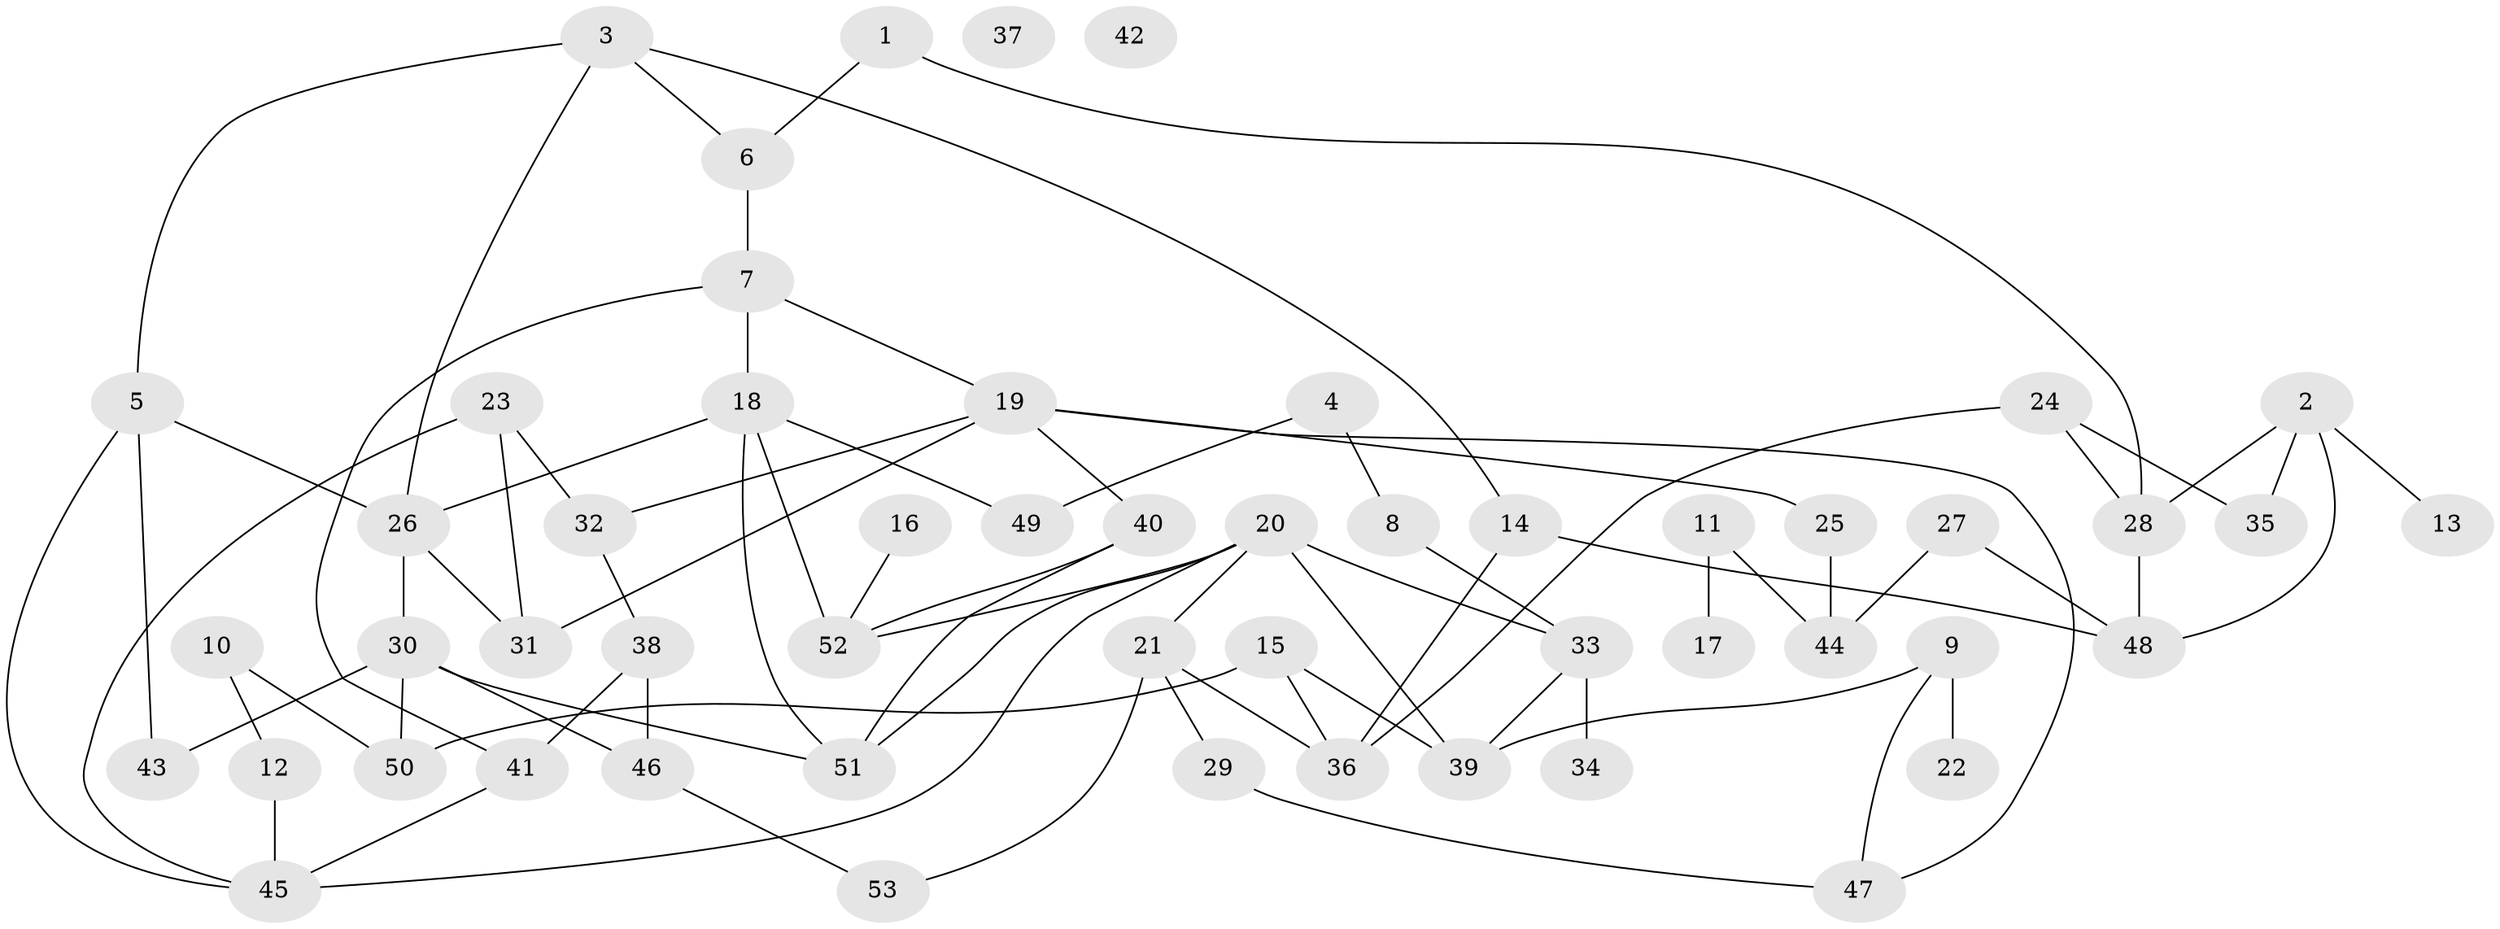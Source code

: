 // coarse degree distribution, {3: 0.3, 5: 0.1, 6: 0.1, 1: 0.2, 7: 0.1, 2: 0.1, 8: 0.05, 4: 0.05}
// Generated by graph-tools (version 1.1) at 2025/48/03/04/25 22:48:07]
// undirected, 53 vertices, 78 edges
graph export_dot {
  node [color=gray90,style=filled];
  1;
  2;
  3;
  4;
  5;
  6;
  7;
  8;
  9;
  10;
  11;
  12;
  13;
  14;
  15;
  16;
  17;
  18;
  19;
  20;
  21;
  22;
  23;
  24;
  25;
  26;
  27;
  28;
  29;
  30;
  31;
  32;
  33;
  34;
  35;
  36;
  37;
  38;
  39;
  40;
  41;
  42;
  43;
  44;
  45;
  46;
  47;
  48;
  49;
  50;
  51;
  52;
  53;
  1 -- 6;
  1 -- 28;
  2 -- 13;
  2 -- 28;
  2 -- 35;
  2 -- 48;
  3 -- 5;
  3 -- 6;
  3 -- 14;
  3 -- 26;
  4 -- 8;
  4 -- 49;
  5 -- 26;
  5 -- 43;
  5 -- 45;
  6 -- 7;
  7 -- 18;
  7 -- 19;
  7 -- 41;
  8 -- 33;
  9 -- 22;
  9 -- 39;
  9 -- 47;
  10 -- 12;
  10 -- 50;
  11 -- 17;
  11 -- 44;
  12 -- 45;
  14 -- 36;
  14 -- 48;
  15 -- 36;
  15 -- 39;
  15 -- 50;
  16 -- 52;
  18 -- 26;
  18 -- 49;
  18 -- 51;
  18 -- 52;
  19 -- 25;
  19 -- 31;
  19 -- 32;
  19 -- 40;
  19 -- 47;
  20 -- 21;
  20 -- 33;
  20 -- 39;
  20 -- 45;
  20 -- 51;
  20 -- 52;
  21 -- 29;
  21 -- 36;
  21 -- 53;
  23 -- 31;
  23 -- 32;
  23 -- 45;
  24 -- 28;
  24 -- 35;
  24 -- 36;
  25 -- 44;
  26 -- 30;
  26 -- 31;
  27 -- 44;
  27 -- 48;
  28 -- 48;
  29 -- 47;
  30 -- 43;
  30 -- 46;
  30 -- 50;
  30 -- 51;
  32 -- 38;
  33 -- 34;
  33 -- 39;
  38 -- 41;
  38 -- 46;
  40 -- 51;
  40 -- 52;
  41 -- 45;
  46 -- 53;
}
